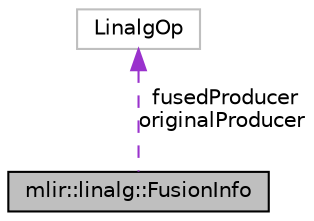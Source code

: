 digraph "mlir::linalg::FusionInfo"
{
  bgcolor="transparent";
  edge [fontname="Helvetica",fontsize="10",labelfontname="Helvetica",labelfontsize="10"];
  node [fontname="Helvetica",fontsize="10",shape=record];
  Node1 [label="mlir::linalg::FusionInfo",height=0.2,width=0.4,color="black", fillcolor="grey75", style="filled", fontcolor="black"];
  Node2 -> Node1 [dir="back",color="darkorchid3",fontsize="10",style="dashed",label=" fusedProducer\noriginalProducer" ,fontname="Helvetica"];
  Node2 [label="LinalgOp",height=0.2,width=0.4,color="grey75"];
}
